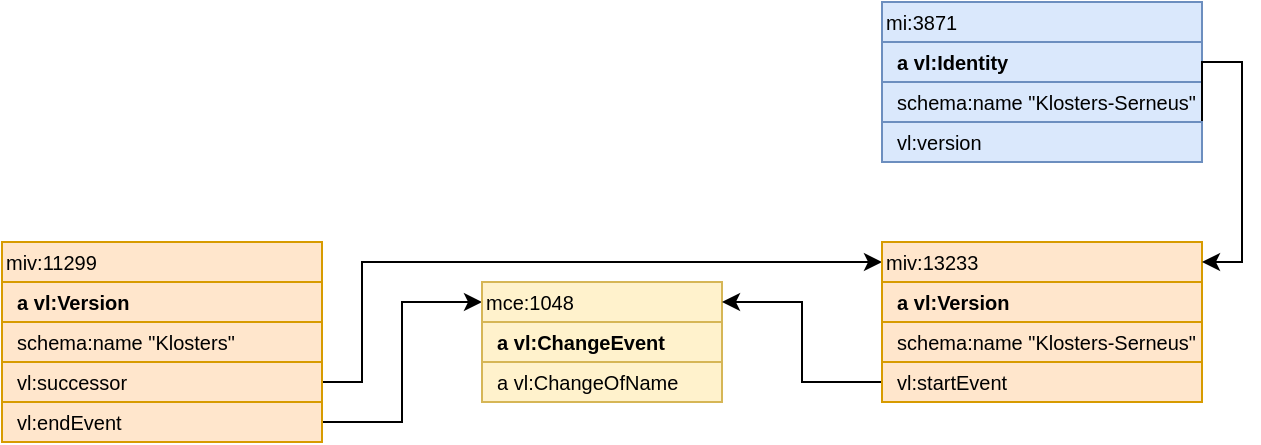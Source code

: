 <mxfile>
    <diagram id="xSjBeCdvLPPuWw6Fli61" name="Seite-1">
        <mxGraphModel dx="779" dy="587" grid="1" gridSize="10" guides="1" tooltips="1" connect="1" arrows="1" fold="1" page="1" pageScale="1" pageWidth="827" pageHeight="1169" math="0" shadow="0">
            <root>
                <mxCell id="0"/>
                <mxCell id="1" parent="0"/>
                <mxCell id="2" value="miv:11299" style="rounded=0;whiteSpace=wrap;html=1;fillColor=#ffe6cc;strokeColor=#d79b00;align=left;fontSize=10;" parent="1" vertex="1">
                    <mxGeometry x="40" y="200" width="160" height="20" as="geometry"/>
                </mxCell>
                <mxCell id="8" value="&lt;div style=&quot;font-size: 10px&quot;&gt;&lt;b&gt;&amp;nbsp; a vl:Version&lt;/b&gt;&lt;br style=&quot;font-size: 10px&quot;&gt;&lt;/div&gt;" style="rounded=0;whiteSpace=wrap;html=1;fillColor=#ffe6cc;strokeColor=#d79b00;align=left;fontSize=10;" parent="1" vertex="1">
                    <mxGeometry x="40" y="220" width="160" height="20" as="geometry"/>
                </mxCell>
                <mxCell id="11" style="edgeStyle=orthogonalEdgeStyle;html=1;exitX=1;exitY=0.5;exitDx=0;exitDy=0;entryX=0;entryY=0.5;entryDx=0;entryDy=0;rounded=0;" parent="1" source="9" target="14" edge="1">
                    <mxGeometry relative="1" as="geometry">
                        <mxPoint x="240" y="240" as="targetPoint"/>
                    </mxGeometry>
                </mxCell>
                <mxCell id="9" value="&lt;div style=&quot;font-size: 10px&quot; align=&quot;left&quot;&gt;&amp;nbsp; vl:endEvent&lt;/div&gt;" style="rounded=0;whiteSpace=wrap;html=1;fillColor=#ffe6cc;strokeColor=#d79b00;align=left;fontSize=10;" parent="1" vertex="1">
                    <mxGeometry x="40" y="280" width="160" height="20" as="geometry"/>
                </mxCell>
                <mxCell id="12" value="&amp;nbsp; schema:name &quot;Klosters&quot;" style="rounded=0;whiteSpace=wrap;html=1;fillColor=#ffe6cc;strokeColor=#d79b00;align=left;fontSize=10;" parent="1" vertex="1">
                    <mxGeometry x="40" y="240" width="160" height="20" as="geometry"/>
                </mxCell>
                <mxCell id="29" style="edgeStyle=orthogonalEdgeStyle;rounded=0;html=1;exitX=1;exitY=0.5;exitDx=0;exitDy=0;entryX=0;entryY=0.5;entryDx=0;entryDy=0;fontSize=10;" parent="1" source="13" target="17" edge="1">
                    <mxGeometry relative="1" as="geometry">
                        <Array as="points">
                            <mxPoint x="220" y="270"/>
                            <mxPoint x="220" y="210"/>
                        </Array>
                    </mxGeometry>
                </mxCell>
                <mxCell id="13" value="&amp;nbsp; vl:successor" style="rounded=0;whiteSpace=wrap;html=1;fillColor=#ffe6cc;strokeColor=#d79b00;align=left;fontSize=10;" parent="1" vertex="1">
                    <mxGeometry x="40" y="260" width="160" height="20" as="geometry"/>
                </mxCell>
                <mxCell id="14" value="mce:1048" style="rounded=0;whiteSpace=wrap;html=1;fillColor=#fff2cc;strokeColor=#d6b656;align=left;fontSize=10;" parent="1" vertex="1">
                    <mxGeometry x="280" y="220" width="120" height="20" as="geometry"/>
                </mxCell>
                <mxCell id="15" value="&lt;b&gt;&amp;nbsp; a vl:ChangeEvent&lt;/b&gt;" style="rounded=0;whiteSpace=wrap;html=1;fillColor=#fff2cc;strokeColor=#d6b656;align=left;fontSize=10;" parent="1" vertex="1">
                    <mxGeometry x="280" y="240" width="120" height="20" as="geometry"/>
                </mxCell>
                <mxCell id="16" value="&amp;nbsp; a vl:ChangeOfName" style="rounded=0;whiteSpace=wrap;html=1;fillColor=#fff2cc;strokeColor=#d6b656;align=left;fontSize=10;" parent="1" vertex="1">
                    <mxGeometry x="280" y="260" width="120" height="20" as="geometry"/>
                </mxCell>
                <mxCell id="17" value="miv:13233" style="rounded=0;whiteSpace=wrap;html=1;fillColor=#ffe6cc;strokeColor=#d79b00;align=left;fontSize=10;" parent="1" vertex="1">
                    <mxGeometry x="480" y="200" width="160" height="20" as="geometry"/>
                </mxCell>
                <mxCell id="18" value="&lt;div style=&quot;font-size: 10px&quot;&gt;&lt;b&gt;&amp;nbsp; a vl:Version&lt;/b&gt;&lt;br style=&quot;font-size: 10px&quot;&gt;&lt;/div&gt;" style="rounded=0;whiteSpace=wrap;html=1;fillColor=#ffe6cc;strokeColor=#d79b00;align=left;fontSize=10;" parent="1" vertex="1">
                    <mxGeometry x="480" y="220" width="160" height="20" as="geometry"/>
                </mxCell>
                <mxCell id="22" style="edgeStyle=orthogonalEdgeStyle;rounded=0;html=1;exitX=0;exitY=0.5;exitDx=0;exitDy=0;entryX=1;entryY=0.5;entryDx=0;entryDy=0;fontSize=10;" parent="1" source="19" target="14" edge="1">
                    <mxGeometry relative="1" as="geometry"/>
                </mxCell>
                <mxCell id="19" value="&lt;div style=&quot;font-size: 10px&quot; align=&quot;left&quot;&gt;&amp;nbsp; vl:startEvent&lt;/div&gt;" style="rounded=0;whiteSpace=wrap;html=1;fillColor=#ffe6cc;strokeColor=#d79b00;align=left;fontSize=10;" parent="1" vertex="1">
                    <mxGeometry x="480" y="260" width="160" height="20" as="geometry"/>
                </mxCell>
                <mxCell id="20" value="&amp;nbsp; schema:name &quot;Klosters-Serneus&quot;" style="rounded=0;whiteSpace=wrap;html=1;fillColor=#ffe6cc;strokeColor=#d79b00;align=left;fontSize=10;" parent="1" vertex="1">
                    <mxGeometry x="480" y="240" width="160" height="20" as="geometry"/>
                </mxCell>
                <mxCell id="24" value="mi:3871" style="rounded=0;whiteSpace=wrap;html=1;fillColor=#dae8fc;strokeColor=#6c8ebf;align=left;fontSize=10;" parent="1" vertex="1">
                    <mxGeometry x="480" y="80" width="160" height="20" as="geometry"/>
                </mxCell>
                <mxCell id="25" value="&lt;b&gt;&amp;nbsp; a vl:Identity&lt;/b&gt;" style="rounded=0;whiteSpace=wrap;html=1;fillColor=#dae8fc;strokeColor=#6c8ebf;align=left;fontSize=10;" parent="1" vertex="1">
                    <mxGeometry x="480" y="100" width="160" height="20" as="geometry"/>
                </mxCell>
                <mxCell id="26" value="&amp;nbsp; schema:name &quot;Klosters-Serneus&quot;" style="rounded=0;whiteSpace=wrap;html=1;fillColor=#dae8fc;strokeColor=#6c8ebf;align=left;fontSize=10;" parent="1" vertex="1">
                    <mxGeometry x="480" y="120" width="160" height="20" as="geometry"/>
                </mxCell>
                <mxCell id="28" style="edgeStyle=orthogonalEdgeStyle;rounded=0;html=1;exitX=1;exitY=0.5;exitDx=0;exitDy=0;entryX=1;entryY=0.5;entryDx=0;entryDy=0;fontSize=10;" parent="1" source="27" target="17" edge="1">
                    <mxGeometry relative="1" as="geometry">
                        <Array as="points">
                            <mxPoint x="660" y="110"/>
                            <mxPoint x="660" y="210"/>
                        </Array>
                    </mxGeometry>
                </mxCell>
                <mxCell id="27" value="&amp;nbsp; vl:version" style="rounded=0;whiteSpace=wrap;html=1;fillColor=#dae8fc;strokeColor=#6c8ebf;align=left;fontSize=10;" parent="1" vertex="1">
                    <mxGeometry x="480" y="140" width="160" height="20" as="geometry"/>
                </mxCell>
            </root>
        </mxGraphModel>
    </diagram>
</mxfile>